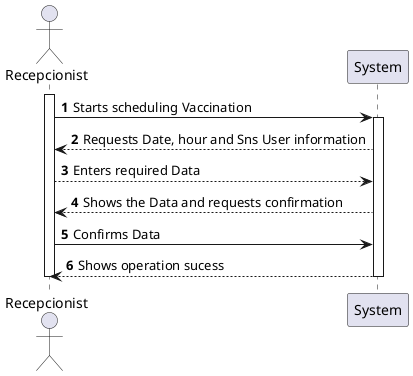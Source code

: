 @startuml US002_SSD
'https://plantuml.com/sequence-diagram
autonumber

actor "Recepcionist" as RCP
activate RCP
RCP -> System : Starts scheduling Vaccination
activate System
System --> RCP : Requests Date, hour and Sns User information
RCP --> System: Enters required Data
System --> RCP : Shows the Data and requests confirmation
RCP -> System : Confirms Data
System --> RCP : Shows operation sucess
deactivate System
deactivate RCP

@enduml